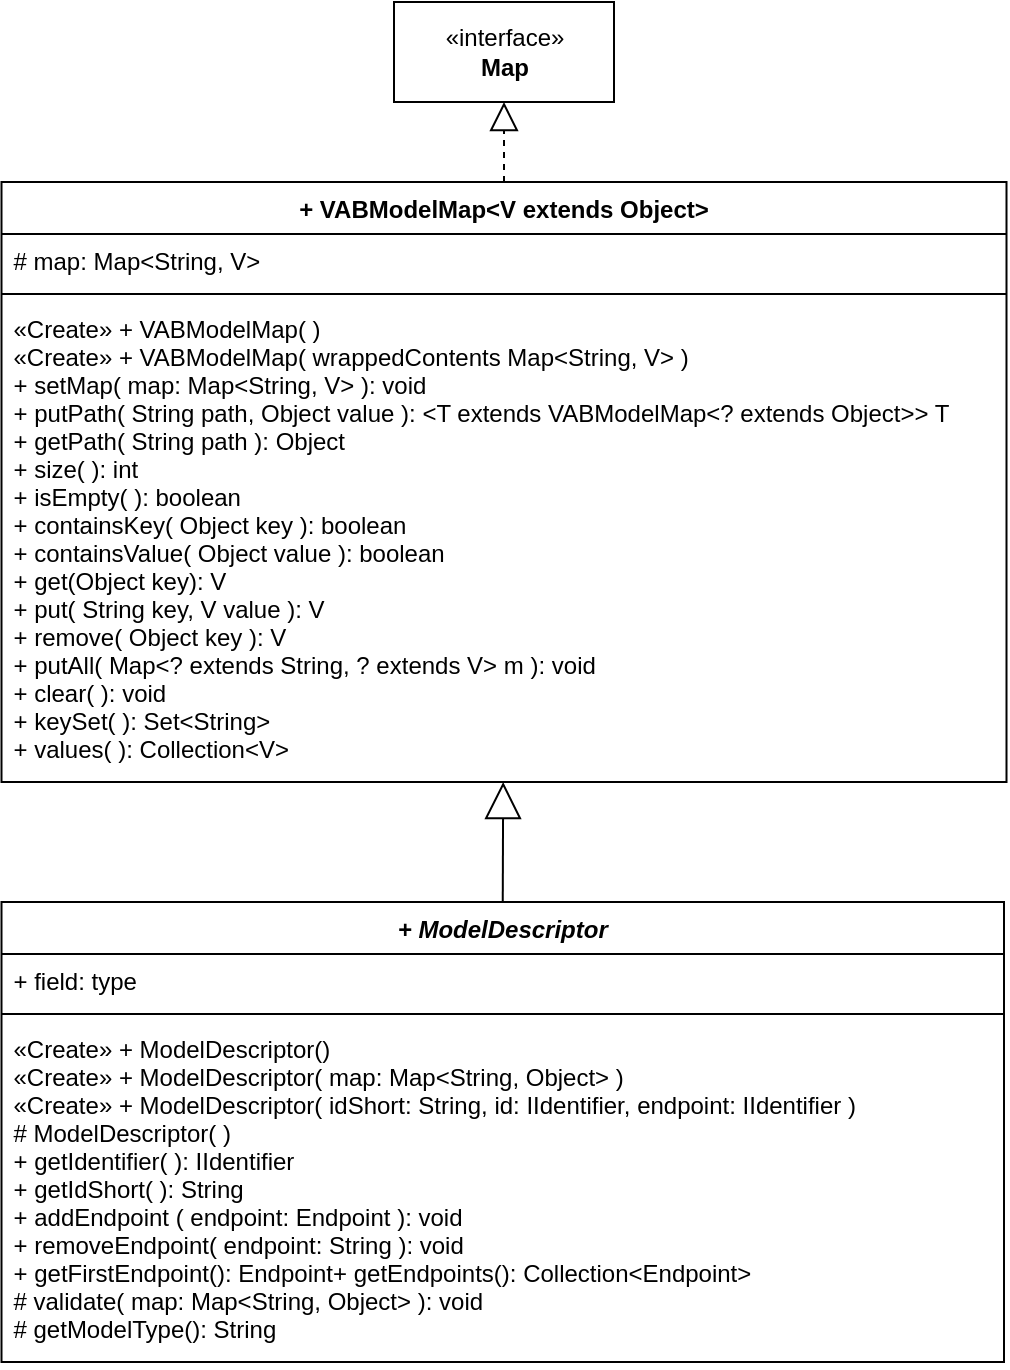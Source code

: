 <mxfile version="15.5.2" type="github"><diagram id="XvLpNEX6S76c8G5jWDjy" name="Page-1"><mxGraphModel dx="652" dy="360" grid="1" gridSize="10" guides="1" tooltips="1" connect="1" arrows="1" fold="1" page="1" pageScale="1" pageWidth="2339" pageHeight="3300" math="0" shadow="0"><root><mxCell id="0"/><mxCell id="1" parent="0"/><mxCell id="xcw-KZSlixA0O1T7sWhJ-1" value="+ VABModelMap&lt;V extends Object&gt;" style="swimlane;fontStyle=1;align=center;verticalAlign=top;childLayout=stackLayout;horizontal=1;startSize=26;horizontalStack=0;resizeParent=1;resizeParentMax=0;resizeLast=0;collapsible=1;marginBottom=0;" vertex="1" parent="1"><mxGeometry x="918.75" y="160" width="502.5" height="300" as="geometry"/></mxCell><mxCell id="xcw-KZSlixA0O1T7sWhJ-2" value="# map: Map&lt;String, V&gt;" style="text;strokeColor=none;fillColor=none;align=left;verticalAlign=top;spacingLeft=4;spacingRight=4;overflow=hidden;rotatable=0;points=[[0,0.5],[1,0.5]];portConstraint=eastwest;" vertex="1" parent="xcw-KZSlixA0O1T7sWhJ-1"><mxGeometry y="26" width="502.5" height="26" as="geometry"/></mxCell><mxCell id="xcw-KZSlixA0O1T7sWhJ-3" value="" style="line;strokeWidth=1;fillColor=none;align=left;verticalAlign=middle;spacingTop=-1;spacingLeft=3;spacingRight=3;rotatable=0;labelPosition=right;points=[];portConstraint=eastwest;" vertex="1" parent="xcw-KZSlixA0O1T7sWhJ-1"><mxGeometry y="52" width="502.5" height="8" as="geometry"/></mxCell><mxCell id="xcw-KZSlixA0O1T7sWhJ-4" value="«Create» + VABModelMap( )&#xA;«Create» + VABModelMap( wrappedContents Map&lt;String, V&gt; )&#xA;+ setMap( map: Map&lt;String, V&gt; ): void&#xA;+ putPath( String path, Object value ): &lt;T extends VABModelMap&lt;? extends Object&gt;&gt; T&#xA;+ getPath( String path ): Object&#xA;+ size( ): int&#xA;+ isEmpty( ): boolean&#xA;+ containsKey( Object key ): boolean&#xA;+ containsValue( Object value ): boolean&#xA;+ get(Object key): V&#xA;+ put( String key, V value ): V&#xA;+ remove( Object key ): V&#xA;+ putAll( Map&lt;? extends String, ? extends V&gt; m ): void&#xA;+ clear( ): void&#xA;+ keySet( ): Set&lt;String&gt;&#xA;+ values( ): Collection&lt;V&gt;&#xA;" style="text;strokeColor=none;fillColor=none;align=left;verticalAlign=top;spacingLeft=4;spacingRight=4;overflow=hidden;rotatable=0;points=[[0,0.5],[1,0.5]];portConstraint=eastwest;" vertex="1" parent="xcw-KZSlixA0O1T7sWhJ-1"><mxGeometry y="60" width="502.5" height="240" as="geometry"/></mxCell><mxCell id="xcw-KZSlixA0O1T7sWhJ-9" value="«interface»&lt;br&gt;&lt;b&gt;Map&lt;/b&gt;" style="html=1;" vertex="1" parent="1"><mxGeometry x="1115" y="70" width="110" height="50" as="geometry"/></mxCell><mxCell id="xcw-KZSlixA0O1T7sWhJ-10" value="" style="endArrow=block;dashed=1;endFill=0;endSize=12;html=1;rounded=0;exitX=0.5;exitY=0;exitDx=0;exitDy=0;entryX=0.5;entryY=1;entryDx=0;entryDy=0;" edge="1" parent="1" source="xcw-KZSlixA0O1T7sWhJ-1" target="xcw-KZSlixA0O1T7sWhJ-9"><mxGeometry width="160" relative="1" as="geometry"><mxPoint x="1160" y="260" as="sourcePoint"/><mxPoint x="1320" y="260" as="targetPoint"/></mxGeometry></mxCell><mxCell id="xcw-KZSlixA0O1T7sWhJ-11" value="+ ModelDescriptor" style="swimlane;fontStyle=3;align=center;verticalAlign=top;childLayout=stackLayout;horizontal=1;startSize=26;horizontalStack=0;resizeParent=1;resizeParentMax=0;resizeLast=0;collapsible=1;marginBottom=0;" vertex="1" parent="1"><mxGeometry x="918.75" y="520" width="501.25" height="230" as="geometry"/></mxCell><mxCell id="xcw-KZSlixA0O1T7sWhJ-12" value="+ field: type" style="text;strokeColor=none;fillColor=none;align=left;verticalAlign=top;spacingLeft=4;spacingRight=4;overflow=hidden;rotatable=0;points=[[0,0.5],[1,0.5]];portConstraint=eastwest;" vertex="1" parent="xcw-KZSlixA0O1T7sWhJ-11"><mxGeometry y="26" width="501.25" height="26" as="geometry"/></mxCell><mxCell id="xcw-KZSlixA0O1T7sWhJ-13" value="" style="line;strokeWidth=1;fillColor=none;align=left;verticalAlign=middle;spacingTop=-1;spacingLeft=3;spacingRight=3;rotatable=0;labelPosition=right;points=[];portConstraint=eastwest;" vertex="1" parent="xcw-KZSlixA0O1T7sWhJ-11"><mxGeometry y="52" width="501.25" height="8" as="geometry"/></mxCell><mxCell id="xcw-KZSlixA0O1T7sWhJ-14" value="«Create» + ModelDescriptor()&#xA;«Create» + ModelDescriptor( map: Map&lt;String, Object&gt; )&#xA;«Create» + ModelDescriptor( idShort: String, id: IIdentifier, endpoint: IIdentifier )&#xA;# ModelDescriptor( )&#xA;+ getIdentifier( ): IIdentifier &#xA;+ getIdShort( ): String&#xA;+ addEndpoint ( endpoint: Endpoint ): void&#xA;+ removeEndpoint( endpoint: String ): void&#xA;+ getFirstEndpoint(): Endpoint+ getEndpoints(): Collection&lt;Endpoint&gt;&#xA;# validate( map: Map&lt;String, Object&gt; ): void&#xA;# getModelType(): String &#xA;" style="text;strokeColor=none;fillColor=none;align=left;verticalAlign=top;spacingLeft=4;spacingRight=4;overflow=hidden;rotatable=0;points=[[0,0.5],[1,0.5]];portConstraint=eastwest;" vertex="1" parent="xcw-KZSlixA0O1T7sWhJ-11"><mxGeometry y="60" width="501.25" height="170" as="geometry"/></mxCell><mxCell id="xcw-KZSlixA0O1T7sWhJ-15" value="" style="endArrow=block;endSize=16;endFill=0;html=1;rounded=0;exitX=0.5;exitY=0;exitDx=0;exitDy=0;" edge="1" parent="1" source="xcw-KZSlixA0O1T7sWhJ-11" target="xcw-KZSlixA0O1T7sWhJ-4"><mxGeometry width="160" relative="1" as="geometry"><mxPoint x="1060" y="370" as="sourcePoint"/><mxPoint x="1220" y="370" as="targetPoint"/></mxGeometry></mxCell></root></mxGraphModel></diagram></mxfile>